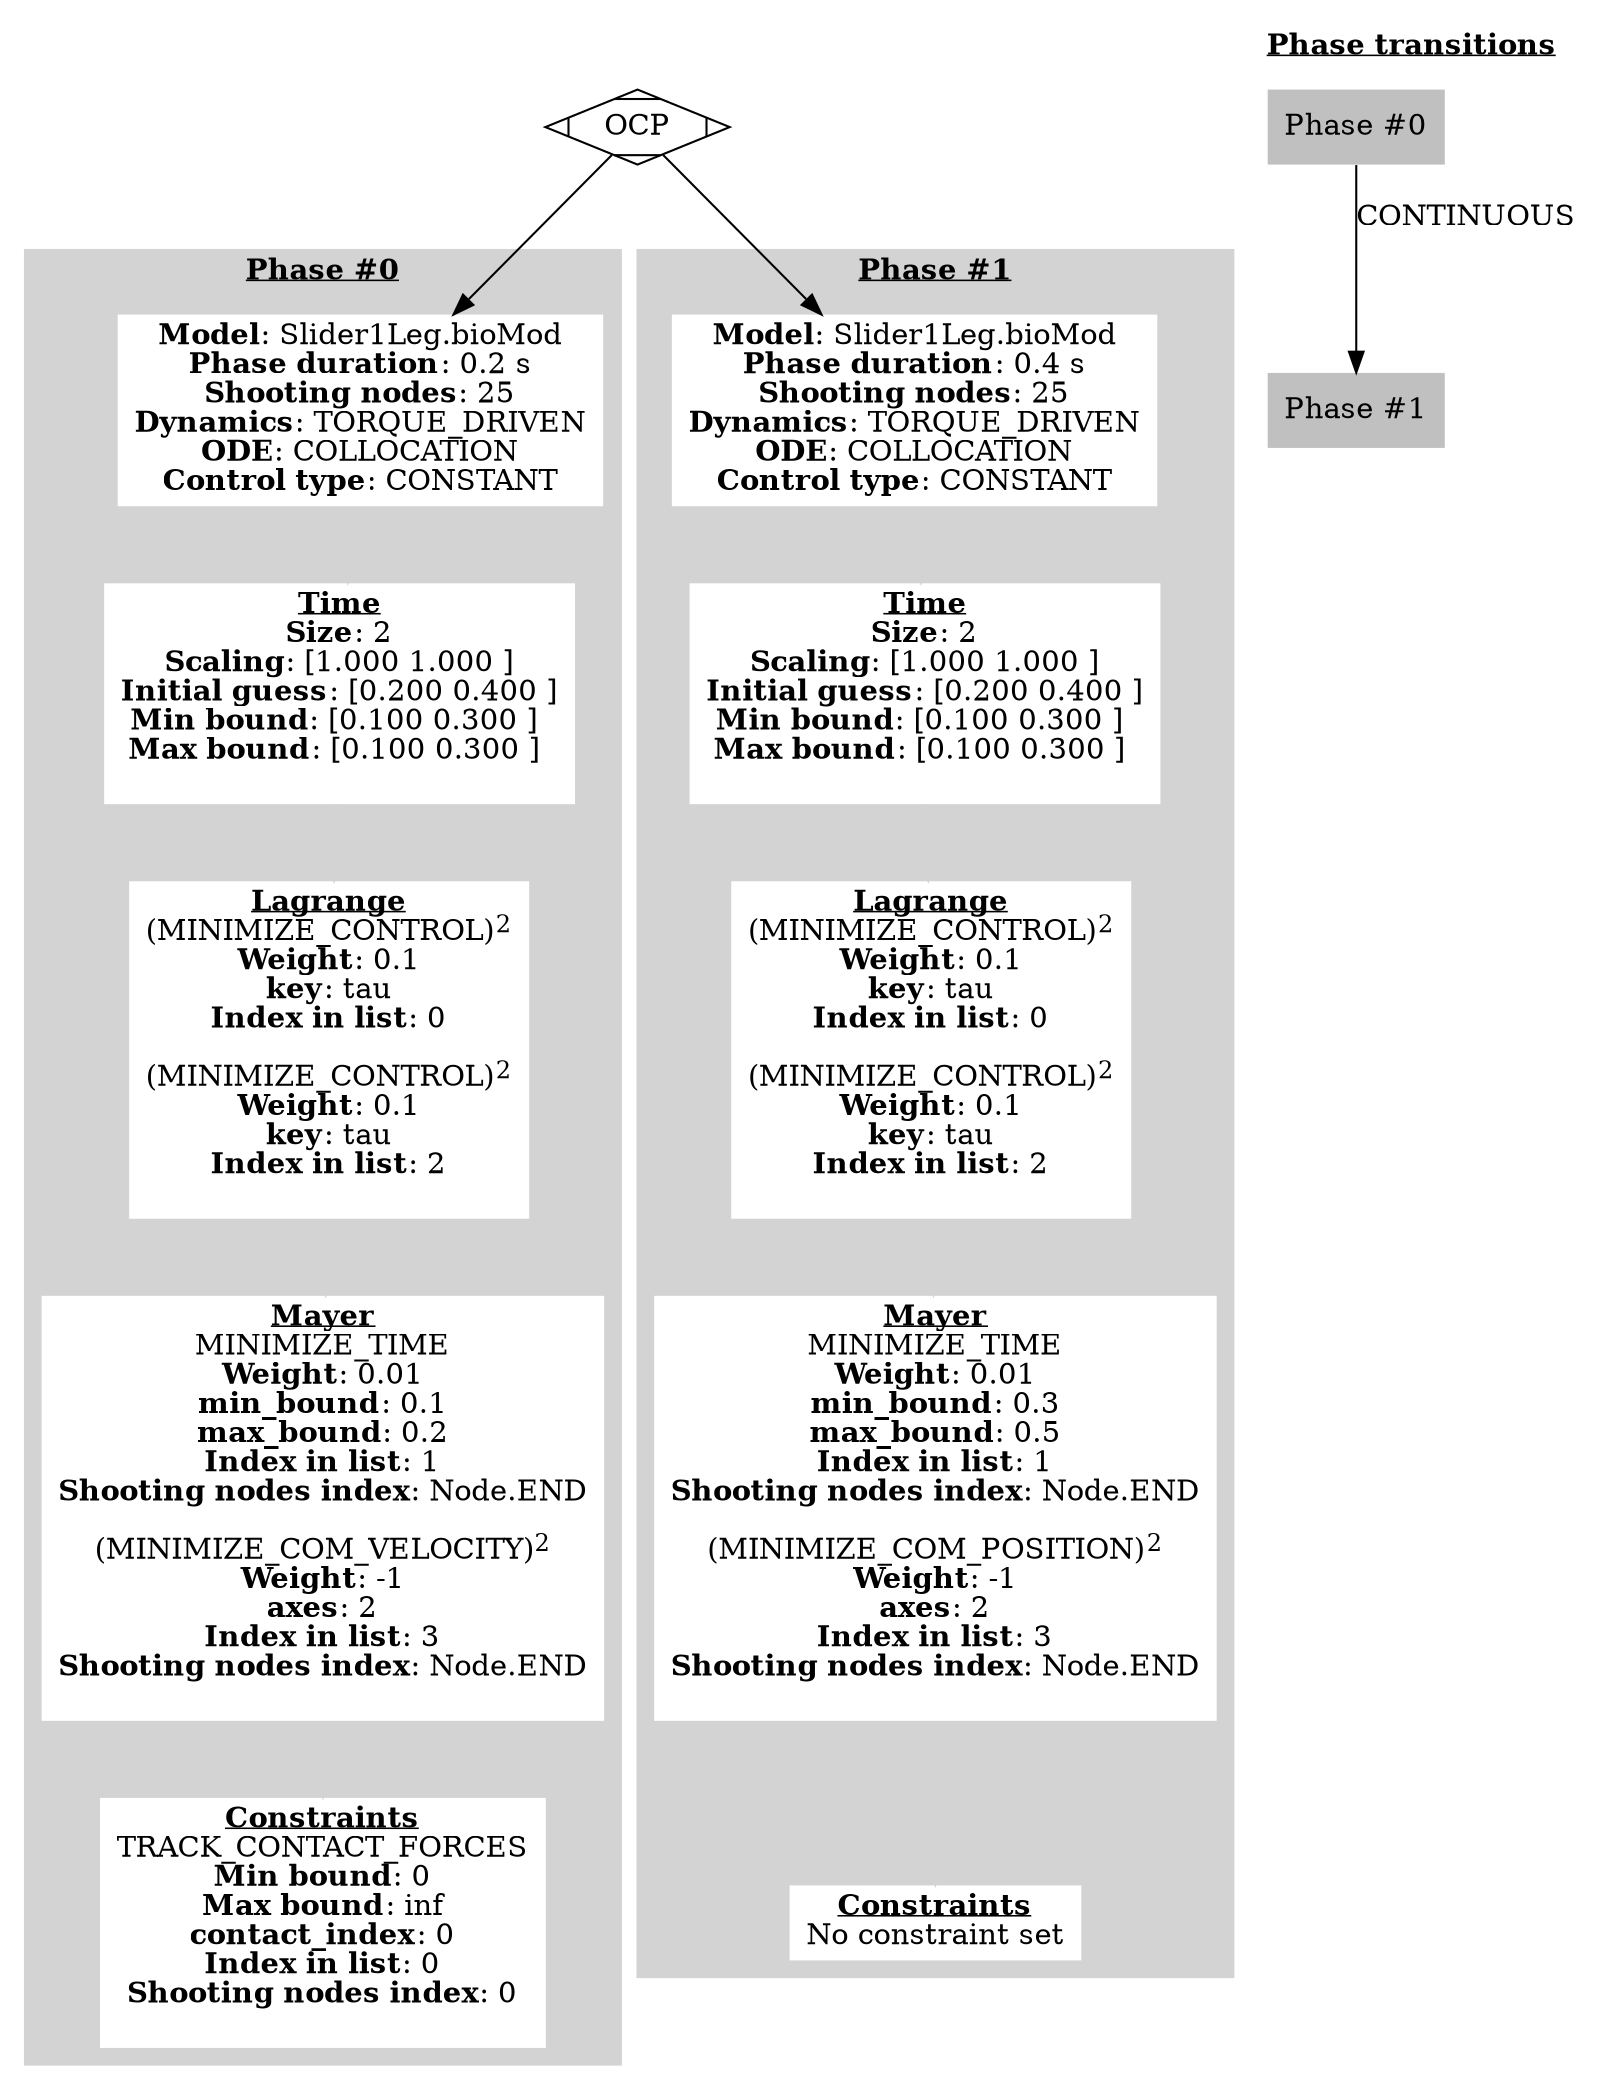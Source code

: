 digraph ocp_graph {
	node [shape=plaintext]
	OCP [shape=Mdiamond]
	subgraph cluster_0 {
		node [color=white style=filled]
		color=lightgrey style=filled
		label=<<u><b>Phase #0</b></u>>
		nlp_node_0 [label=<<b>Model</b>: Slider1Leg.bioMod<br/><b>Phase duration</b>: 0.2 s<br/><b>Shooting nodes</b>: 25<br/><b>Dynamics</b>: TORQUE_DRIVEN<br/><b>ODE</b>: COLLOCATION<br/><b>Control type</b>: CONSTANT>]
		param_00 [label=<<u><b>Time</b></u><br/><b>Size</b>: 2<br/><b>Scaling</b>: [1.000 1.000 ]<br/><b>Initial guess</b>: [0.200 0.400 ]<br/><b>Min bound</b>: [0.100 0.300 ] <br/><b>Max bound</b>: [0.100 0.300 ] <br/><br/>>]
		lagrange_0 [label=<<u><b>Lagrange</b></u><br/>(MINIMIZE_CONTROL)<sup>2</sup><br/><b>Weight</b>: 0.1<br/><b>key</b>: tau<br/><b>Index in list</b>: 0<br/><br/>(MINIMIZE_CONTROL)<sup>2</sup><br/><b>Weight</b>: 0.1<br/><b>key</b>: tau<br/><b>Index in list</b>: 2<br/><br/>>]
		mayer_node_0 [label=<<u><b>Mayer</b></u><br/>MINIMIZE_TIME<br/><b>Weight</b>: 0.01<br/><b>min_bound</b>: 0.1<br/><b>max_bound</b>: 0.2<br/><b>Index in list</b>: 1<br/><b>Shooting nodes index</b>: Node.END<br/><br/>(MINIMIZE_COM_VELOCITY)<sup>2</sup><br/><b>Weight</b>: -1<br/><b>axes</b>: 2<br/><b>Index in list</b>: 3<br/><b>Shooting nodes index</b>: Node.END<br/><br/>>]
		constraints_node_0 [label=<<u><b>Constraints</b></u><br/>TRACK_CONTACT_FORCES<br/><b>Min bound</b>: 0<br/><b>Max bound</b>: inf<br/><b>contact_index</b>: 0<br/><b>Index in list</b>: 0<br/><b>Shooting nodes index</b>: 0<br/><br/>>]
	}
	OCP -> nlp_node_0
	nlp_node_0 -> param_00 [color=lightgrey]
	param_00 -> lagrange_0 [color=lightgrey]
	lagrange_0 -> mayer_node_0 [color=lightgrey]
	mayer_node_0 -> constraints_node_0 [color=lightgrey]
	subgraph cluster_1 {
		node [color=white style=filled]
		color=lightgrey style=filled
		label=<<u><b>Phase #1</b></u>>
		nlp_node_1 [label=<<b>Model</b>: Slider1Leg.bioMod<br/><b>Phase duration</b>: 0.4 s<br/><b>Shooting nodes</b>: 25<br/><b>Dynamics</b>: TORQUE_DRIVEN<br/><b>ODE</b>: COLLOCATION<br/><b>Control type</b>: CONSTANT>]
		param_10 [label=<<u><b>Time</b></u><br/><b>Size</b>: 2<br/><b>Scaling</b>: [1.000 1.000 ]<br/><b>Initial guess</b>: [0.200 0.400 ]<br/><b>Min bound</b>: [0.100 0.300 ] <br/><b>Max bound</b>: [0.100 0.300 ] <br/><br/>>]
		lagrange_1 [label=<<u><b>Lagrange</b></u><br/>(MINIMIZE_CONTROL)<sup>2</sup><br/><b>Weight</b>: 0.1<br/><b>key</b>: tau<br/><b>Index in list</b>: 0<br/><br/>(MINIMIZE_CONTROL)<sup>2</sup><br/><b>Weight</b>: 0.1<br/><b>key</b>: tau<br/><b>Index in list</b>: 2<br/><br/>>]
		mayer_node_1 [label=<<u><b>Mayer</b></u><br/>MINIMIZE_TIME<br/><b>Weight</b>: 0.01<br/><b>min_bound</b>: 0.3<br/><b>max_bound</b>: 0.5<br/><b>Index in list</b>: 1<br/><b>Shooting nodes index</b>: Node.END<br/><br/>(MINIMIZE_COM_POSITION)<sup>2</sup><br/><b>Weight</b>: -1<br/><b>axes</b>: 2<br/><b>Index in list</b>: 3<br/><b>Shooting nodes index</b>: Node.END<br/><br/>>]
		constraints_node_1 [label=<<u><b>Constraints</b></u><br/>No constraint set>]
	}
	OCP -> nlp_node_1
	nlp_node_1 -> param_10 [color=lightgrey]
	param_10 -> lagrange_1 [color=lightgrey]
	lagrange_1 -> mayer_node_1 [color=lightgrey]
	mayer_node_1 -> constraints_node_1 [color=lightgrey]
	subgraph cluster_phase_transitions {
		node [color=grey style=filled]
		color=invis style=""
		"Phase #0"
		"Phase #1"
		"Phase #0" -> "Phase #1" [label=CONTINUOUS]
		label=<<u><b>Phase transitions</b></u>>
	}
}
